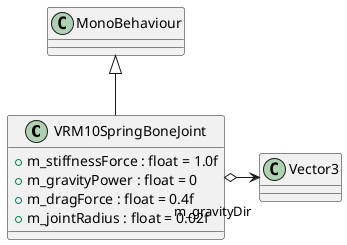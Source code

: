@startuml
class VRM10SpringBoneJoint {
    + m_stiffnessForce : float = 1.0f
    + m_gravityPower : float = 0
    + m_dragForce : float = 0.4f
    + m_jointRadius : float = 0.02f
}
MonoBehaviour <|-- VRM10SpringBoneJoint
VRM10SpringBoneJoint o-> "m_gravityDir" Vector3
@enduml
